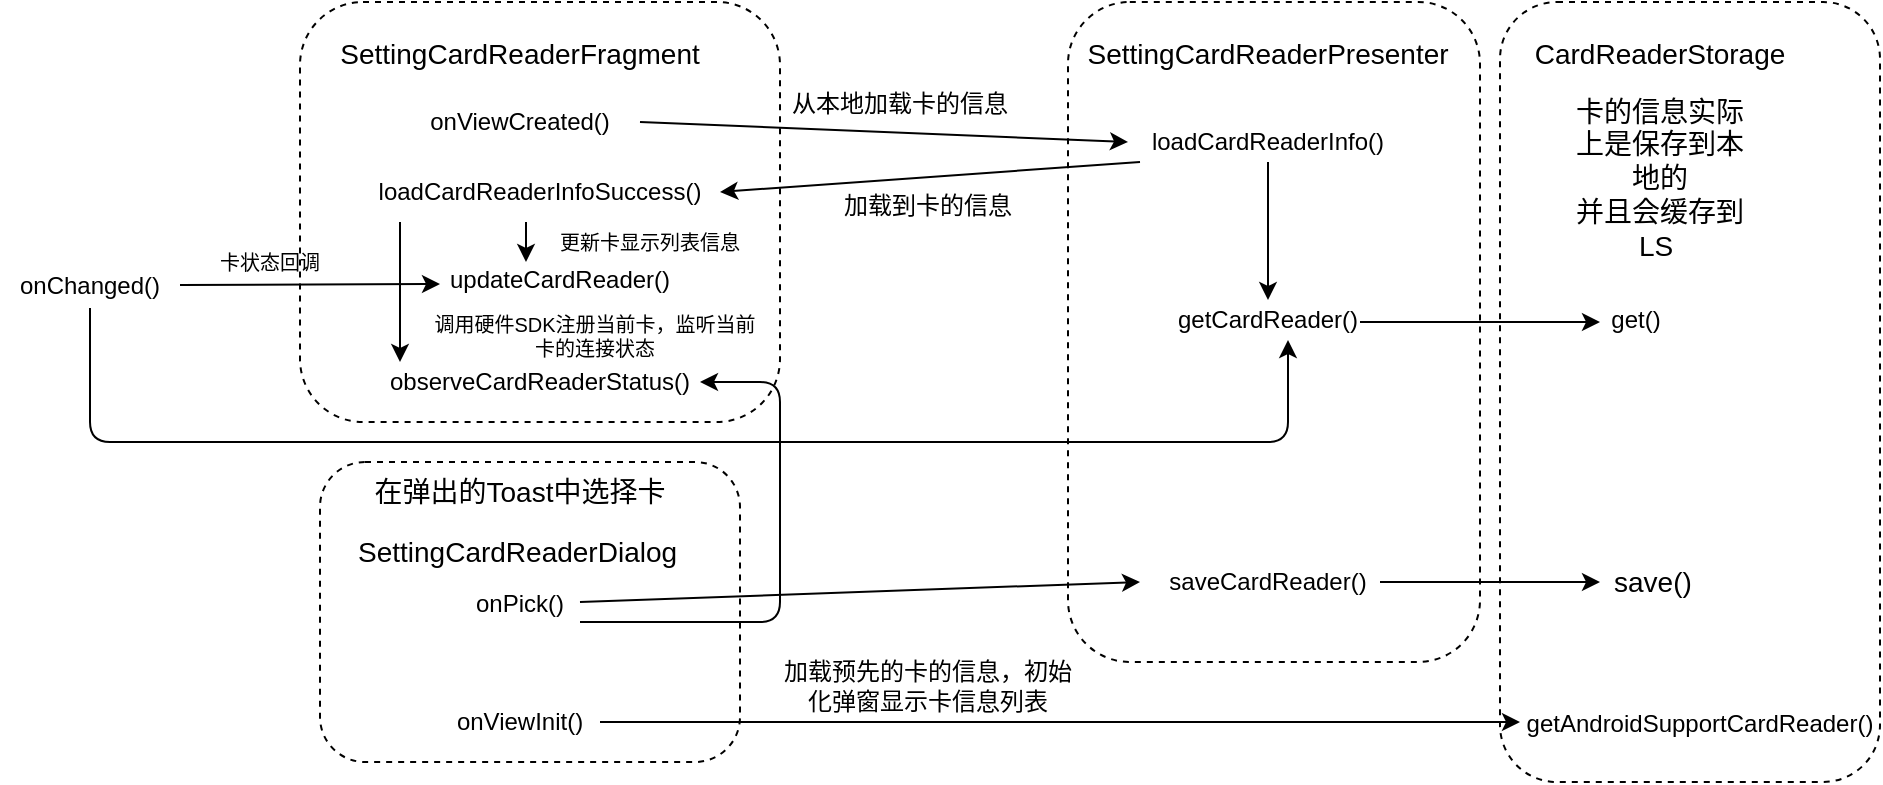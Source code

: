 <mxfile version="13.5.5" type="github">
  <diagram id="jC8cv-eFS8_fgAUudU84" name="Page-1">
    <mxGraphModel dx="2253" dy="771" grid="1" gridSize="10" guides="1" tooltips="1" connect="1" arrows="1" fold="1" page="1" pageScale="1" pageWidth="827" pageHeight="1169" math="0" shadow="0">
      <root>
        <mxCell id="0" />
        <mxCell id="1" parent="0" />
        <mxCell id="nzjUu5PDpj9lOyVyT8UU-56" value="" style="rounded=1;whiteSpace=wrap;html=1;dashed=1;fontSize=14;" vertex="1" parent="1">
          <mxGeometry x="700" y="40" width="190" height="390" as="geometry" />
        </mxCell>
        <mxCell id="nzjUu5PDpj9lOyVyT8UU-50" value="" style="rounded=1;whiteSpace=wrap;html=1;dashed=1;fontSize=14;" vertex="1" parent="1">
          <mxGeometry x="110" y="270" width="210" height="150" as="geometry" />
        </mxCell>
        <mxCell id="nzjUu5PDpj9lOyVyT8UU-49" value="" style="rounded=1;whiteSpace=wrap;html=1;fontSize=14;dashed=1;" vertex="1" parent="1">
          <mxGeometry x="484" y="40" width="206" height="330" as="geometry" />
        </mxCell>
        <mxCell id="nzjUu5PDpj9lOyVyT8UU-47" value="" style="rounded=1;whiteSpace=wrap;html=1;fontSize=14;dashed=1;" vertex="1" parent="1">
          <mxGeometry x="100" y="40" width="240" height="210" as="geometry" />
        </mxCell>
        <mxCell id="nzjUu5PDpj9lOyVyT8UU-3" value="SettingCardReaderFragment" style="text;align=center;verticalAlign=middle;rounded=0;whiteSpace=wrap;fontSize=14;" vertex="1" parent="1">
          <mxGeometry x="190" y="56" width="40" height="20" as="geometry" />
        </mxCell>
        <mxCell id="nzjUu5PDpj9lOyVyT8UU-4" value="onViewCreated()" style="text;strokeColor=none;fillColor=none;align=center;verticalAlign=middle;whiteSpace=wrap;rounded=0;fontSize=12;" vertex="1" parent="1">
          <mxGeometry x="190" y="90" width="40" height="20" as="geometry" />
        </mxCell>
        <mxCell id="nzjUu5PDpj9lOyVyT8UU-6" value="SettingCardReaderPresenter" style="text;align=center;verticalAlign=middle;rounded=0;whiteSpace=wrap;fontSize=14;" vertex="1" parent="1">
          <mxGeometry x="564" y="56" width="40" height="20" as="geometry" />
        </mxCell>
        <mxCell id="nzjUu5PDpj9lOyVyT8UU-33" style="edgeStyle=orthogonalEdgeStyle;rounded=0;orthogonalLoop=1;jettySize=auto;html=1;exitX=0.5;exitY=1;exitDx=0;exitDy=0;fontSize=14;" edge="1" parent="1" source="nzjUu5PDpj9lOyVyT8UU-7" target="nzjUu5PDpj9lOyVyT8UU-32">
          <mxGeometry relative="1" as="geometry" />
        </mxCell>
        <mxCell id="nzjUu5PDpj9lOyVyT8UU-7" value="loadCardReaderInfo()" style="text;strokeColor=none;fillColor=none;align=center;verticalAlign=middle;whiteSpace=wrap;rounded=0;fontSize=12;" vertex="1" parent="1">
          <mxGeometry x="564" y="100" width="40" height="20" as="geometry" />
        </mxCell>
        <mxCell id="nzjUu5PDpj9lOyVyT8UU-10" value="" style="endArrow=classic;html=1;fontSize=12;" edge="1" parent="1">
          <mxGeometry width="50" height="50" relative="1" as="geometry">
            <mxPoint x="270" y="100" as="sourcePoint" />
            <mxPoint x="514" y="110.004" as="targetPoint" />
          </mxGeometry>
        </mxCell>
        <mxCell id="nzjUu5PDpj9lOyVyT8UU-11" value="从本地加载卡的信息" style="text;html=1;strokeColor=none;fillColor=none;align=center;verticalAlign=middle;whiteSpace=wrap;rounded=0;fontSize=12;" vertex="1" parent="1">
          <mxGeometry x="340" y="79" width="120" height="24" as="geometry" />
        </mxCell>
        <mxCell id="nzjUu5PDpj9lOyVyT8UU-12" value="loadCardReaderInfoSuccess()" style="text;strokeColor=none;fillColor=none;align=center;verticalAlign=middle;whiteSpace=wrap;rounded=0;fontSize=12;" vertex="1" parent="1">
          <mxGeometry x="130" y="120" width="180" height="30" as="geometry" />
        </mxCell>
        <mxCell id="nzjUu5PDpj9lOyVyT8UU-13" value="updateCardReader()" style="text;strokeColor=none;fillColor=none;align=center;verticalAlign=middle;whiteSpace=wrap;rounded=0;fontSize=12;" vertex="1" parent="1">
          <mxGeometry x="210" y="169" width="40" height="20" as="geometry" />
        </mxCell>
        <mxCell id="nzjUu5PDpj9lOyVyT8UU-14" value="" style="endArrow=classic;html=1;fontSize=12;entryX=0.75;entryY=0;entryDx=0;entryDy=0;" edge="1" parent="1">
          <mxGeometry width="50" height="50" relative="1" as="geometry">
            <mxPoint x="213" y="150" as="sourcePoint" />
            <mxPoint x="213" y="170" as="targetPoint" />
          </mxGeometry>
        </mxCell>
        <mxCell id="nzjUu5PDpj9lOyVyT8UU-15" value="更新卡显示列表信息" style="text;html=1;strokeColor=none;fillColor=none;align=center;verticalAlign=middle;whiteSpace=wrap;rounded=0;fontSize=10;" vertex="1" parent="1">
          <mxGeometry x="220" y="150" width="110" height="20" as="geometry" />
        </mxCell>
        <mxCell id="nzjUu5PDpj9lOyVyT8UU-16" value="" style="endArrow=classic;html=1;fontSize=12;exitX=0;exitY=1;exitDx=0;exitDy=0;" edge="1" parent="1">
          <mxGeometry width="50" height="50" relative="1" as="geometry">
            <mxPoint x="150" y="150" as="sourcePoint" />
            <mxPoint x="150" y="220" as="targetPoint" />
          </mxGeometry>
        </mxCell>
        <mxCell id="nzjUu5PDpj9lOyVyT8UU-17" value="observeCardReaderStatus()" style="text;strokeColor=none;fillColor=none;align=center;verticalAlign=middle;whiteSpace=wrap;rounded=0;fontSize=12;" vertex="1" parent="1">
          <mxGeometry x="200" y="220" width="40" height="20" as="geometry" />
        </mxCell>
        <mxCell id="nzjUu5PDpj9lOyVyT8UU-18" value="调用硬件SDK注册当前卡，监听当前卡的连接状态" style="text;html=1;strokeColor=none;fillColor=none;align=center;verticalAlign=middle;whiteSpace=wrap;rounded=0;fontSize=10;" vertex="1" parent="1">
          <mxGeometry x="165" y="197" width="165" height="20" as="geometry" />
        </mxCell>
        <mxCell id="nzjUu5PDpj9lOyVyT8UU-19" value="" style="endArrow=classic;html=1;fontSize=10;entryX=1;entryY=0.5;entryDx=0;entryDy=0;" edge="1" parent="1" target="nzjUu5PDpj9lOyVyT8UU-12">
          <mxGeometry width="50" height="50" relative="1" as="geometry">
            <mxPoint x="520" y="120" as="sourcePoint" />
            <mxPoint x="490" y="240" as="targetPoint" />
          </mxGeometry>
        </mxCell>
        <mxCell id="nzjUu5PDpj9lOyVyT8UU-20" value="加载到卡的信息" style="text;html=1;strokeColor=none;fillColor=none;align=center;verticalAlign=middle;whiteSpace=wrap;rounded=0;fontSize=12;" vertex="1" parent="1">
          <mxGeometry x="354" y="130" width="120" height="24" as="geometry" />
        </mxCell>
        <mxCell id="nzjUu5PDpj9lOyVyT8UU-21" value="onChanged()" style="text;strokeColor=none;fillColor=none;align=center;verticalAlign=middle;whiteSpace=wrap;rounded=0;fontSize=12;" vertex="1" parent="1">
          <mxGeometry x="-50" y="170" width="90" height="23" as="geometry" />
        </mxCell>
        <mxCell id="nzjUu5PDpj9lOyVyT8UU-22" value="" style="endArrow=classic;html=1;fontSize=10;exitX=1;exitY=0.5;exitDx=0;exitDy=0;" edge="1" parent="1" source="nzjUu5PDpj9lOyVyT8UU-21">
          <mxGeometry width="50" height="50" relative="1" as="geometry">
            <mxPoint y="136" as="sourcePoint" />
            <mxPoint x="170" y="181" as="targetPoint" />
          </mxGeometry>
        </mxCell>
        <mxCell id="nzjUu5PDpj9lOyVyT8UU-24" value="卡状态回调" style="text;html=1;strokeColor=none;fillColor=none;align=center;verticalAlign=middle;whiteSpace=wrap;rounded=0;fontSize=10;" vertex="1" parent="1">
          <mxGeometry x="30" y="160" width="110" height="20" as="geometry" />
        </mxCell>
        <mxCell id="nzjUu5PDpj9lOyVyT8UU-25" value="在弹出的Toast中选择卡" style="text;html=1;strokeColor=none;fillColor=none;align=center;verticalAlign=middle;whiteSpace=wrap;rounded=0;fontSize=14;" vertex="1" parent="1">
          <mxGeometry x="90" y="270" width="240" height="30" as="geometry" />
        </mxCell>
        <mxCell id="nzjUu5PDpj9lOyVyT8UU-26" value="onPick()" style="text;strokeColor=none;fillColor=none;align=center;verticalAlign=middle;whiteSpace=wrap;rounded=0;fontSize=12;" vertex="1" parent="1">
          <mxGeometry x="190" y="331" width="40" height="20" as="geometry" />
        </mxCell>
        <mxCell id="nzjUu5PDpj9lOyVyT8UU-27" value="SettingCardReaderDialog" style="text;whiteSpace=wrap;fontSize=14;" vertex="1" parent="1">
          <mxGeometry x="127" y="300" width="166" height="30" as="geometry" />
        </mxCell>
        <mxCell id="nzjUu5PDpj9lOyVyT8UU-29" value="saveCardReader()" style="text;strokeColor=none;fillColor=none;align=center;verticalAlign=middle;whiteSpace=wrap;rounded=0;fontSize=12;" vertex="1" parent="1">
          <mxGeometry x="564" y="320" width="40" height="20" as="geometry" />
        </mxCell>
        <mxCell id="nzjUu5PDpj9lOyVyT8UU-30" value="" style="endArrow=classic;html=1;fontSize=14;" edge="1" parent="1">
          <mxGeometry width="50" height="50" relative="1" as="geometry">
            <mxPoint x="240" y="340" as="sourcePoint" />
            <mxPoint x="520" y="330" as="targetPoint" />
          </mxGeometry>
        </mxCell>
        <mxCell id="nzjUu5PDpj9lOyVyT8UU-31" value="CardReaderStorage" style="text;align=center;verticalAlign=middle;rounded=0;whiteSpace=wrap;fontSize=14;" vertex="1" parent="1">
          <mxGeometry x="760" y="56" width="40" height="20" as="geometry" />
        </mxCell>
        <mxCell id="nzjUu5PDpj9lOyVyT8UU-32" value="getCardReader()" style="text;strokeColor=none;fillColor=none;align=center;verticalAlign=middle;whiteSpace=wrap;rounded=0;fontSize=12;" vertex="1" parent="1">
          <mxGeometry x="564" y="189" width="40" height="20" as="geometry" />
        </mxCell>
        <mxCell id="nzjUu5PDpj9lOyVyT8UU-36" value="get()" style="text;strokeColor=none;fillColor=none;align=center;verticalAlign=middle;whiteSpace=wrap;rounded=0;fontSize=12;" vertex="1" parent="1">
          <mxGeometry x="748" y="189" width="40" height="20" as="geometry" />
        </mxCell>
        <mxCell id="nzjUu5PDpj9lOyVyT8UU-39" value="卡的信息实际上是保存到本地的&lt;br&gt;并且会缓存到LS&amp;nbsp;" style="text;html=1;strokeColor=none;fillColor=none;align=center;verticalAlign=middle;whiteSpace=wrap;rounded=0;fontSize=14;" vertex="1" parent="1">
          <mxGeometry x="735" y="103" width="90" height="50" as="geometry" />
        </mxCell>
        <mxCell id="nzjUu5PDpj9lOyVyT8UU-40" value="save()" style="text;whiteSpace=wrap;fontSize=14;" vertex="1" parent="1">
          <mxGeometry x="755" y="315" width="50" height="30" as="geometry" />
        </mxCell>
        <mxCell id="nzjUu5PDpj9lOyVyT8UU-43" value="" style="endArrow=classic;html=1;fontSize=14;" edge="1" parent="1">
          <mxGeometry width="50" height="50" relative="1" as="geometry">
            <mxPoint x="640" y="330" as="sourcePoint" />
            <mxPoint x="750" y="330" as="targetPoint" />
          </mxGeometry>
        </mxCell>
        <mxCell id="nzjUu5PDpj9lOyVyT8UU-44" value="" style="endArrow=classic;html=1;fontSize=14;" edge="1" parent="1">
          <mxGeometry width="50" height="50" relative="1" as="geometry">
            <mxPoint x="630" y="200" as="sourcePoint" />
            <mxPoint x="750" y="200" as="targetPoint" />
          </mxGeometry>
        </mxCell>
        <mxCell id="nzjUu5PDpj9lOyVyT8UU-45" value="" style="endArrow=classic;html=1;fontSize=14;exitX=0.5;exitY=1;exitDx=0;exitDy=0;entryX=0.75;entryY=1;entryDx=0;entryDy=0;" edge="1" parent="1" source="nzjUu5PDpj9lOyVyT8UU-21" target="nzjUu5PDpj9lOyVyT8UU-32">
          <mxGeometry width="50" height="50" relative="1" as="geometry">
            <mxPoint x="400" y="400" as="sourcePoint" />
            <mxPoint x="450" y="350" as="targetPoint" />
            <Array as="points">
              <mxPoint x="-5" y="260" />
              <mxPoint x="594" y="260" />
            </Array>
          </mxGeometry>
        </mxCell>
        <mxCell id="nzjUu5PDpj9lOyVyT8UU-46" value="" style="endArrow=classic;html=1;fontSize=14;" edge="1" parent="1">
          <mxGeometry width="50" height="50" relative="1" as="geometry">
            <mxPoint x="240" y="350" as="sourcePoint" />
            <mxPoint x="300" y="230" as="targetPoint" />
            <Array as="points">
              <mxPoint x="340" y="350" />
              <mxPoint x="340" y="230" />
            </Array>
          </mxGeometry>
        </mxCell>
        <mxCell id="nzjUu5PDpj9lOyVyT8UU-51" value="getAndroidSupportCardReader()" style="text;strokeColor=none;fillColor=none;align=center;verticalAlign=middle;whiteSpace=wrap;rounded=0;fontSize=12;" vertex="1" parent="1">
          <mxGeometry x="780" y="391" width="40" height="20" as="geometry" />
        </mxCell>
        <mxCell id="nzjUu5PDpj9lOyVyT8UU-52" value="onViewInit()" style="text;strokeColor=none;fillColor=none;align=center;verticalAlign=middle;whiteSpace=wrap;rounded=0;fontSize=12;" vertex="1" parent="1">
          <mxGeometry x="190" y="390" width="40" height="20" as="geometry" />
        </mxCell>
        <mxCell id="nzjUu5PDpj9lOyVyT8UU-53" value="" style="endArrow=classic;html=1;fontSize=14;" edge="1" parent="1">
          <mxGeometry width="50" height="50" relative="1" as="geometry">
            <mxPoint x="250" y="400" as="sourcePoint" />
            <mxPoint x="710" y="400" as="targetPoint" />
          </mxGeometry>
        </mxCell>
        <mxCell id="nzjUu5PDpj9lOyVyT8UU-54" value="加载预先的卡的信息，初始化弹窗显示卡信息列表" style="text;html=1;strokeColor=none;fillColor=none;align=center;verticalAlign=middle;whiteSpace=wrap;rounded=0;fontSize=12;" vertex="1" parent="1">
          <mxGeometry x="341" y="370" width="146" height="24" as="geometry" />
        </mxCell>
      </root>
    </mxGraphModel>
  </diagram>
</mxfile>
